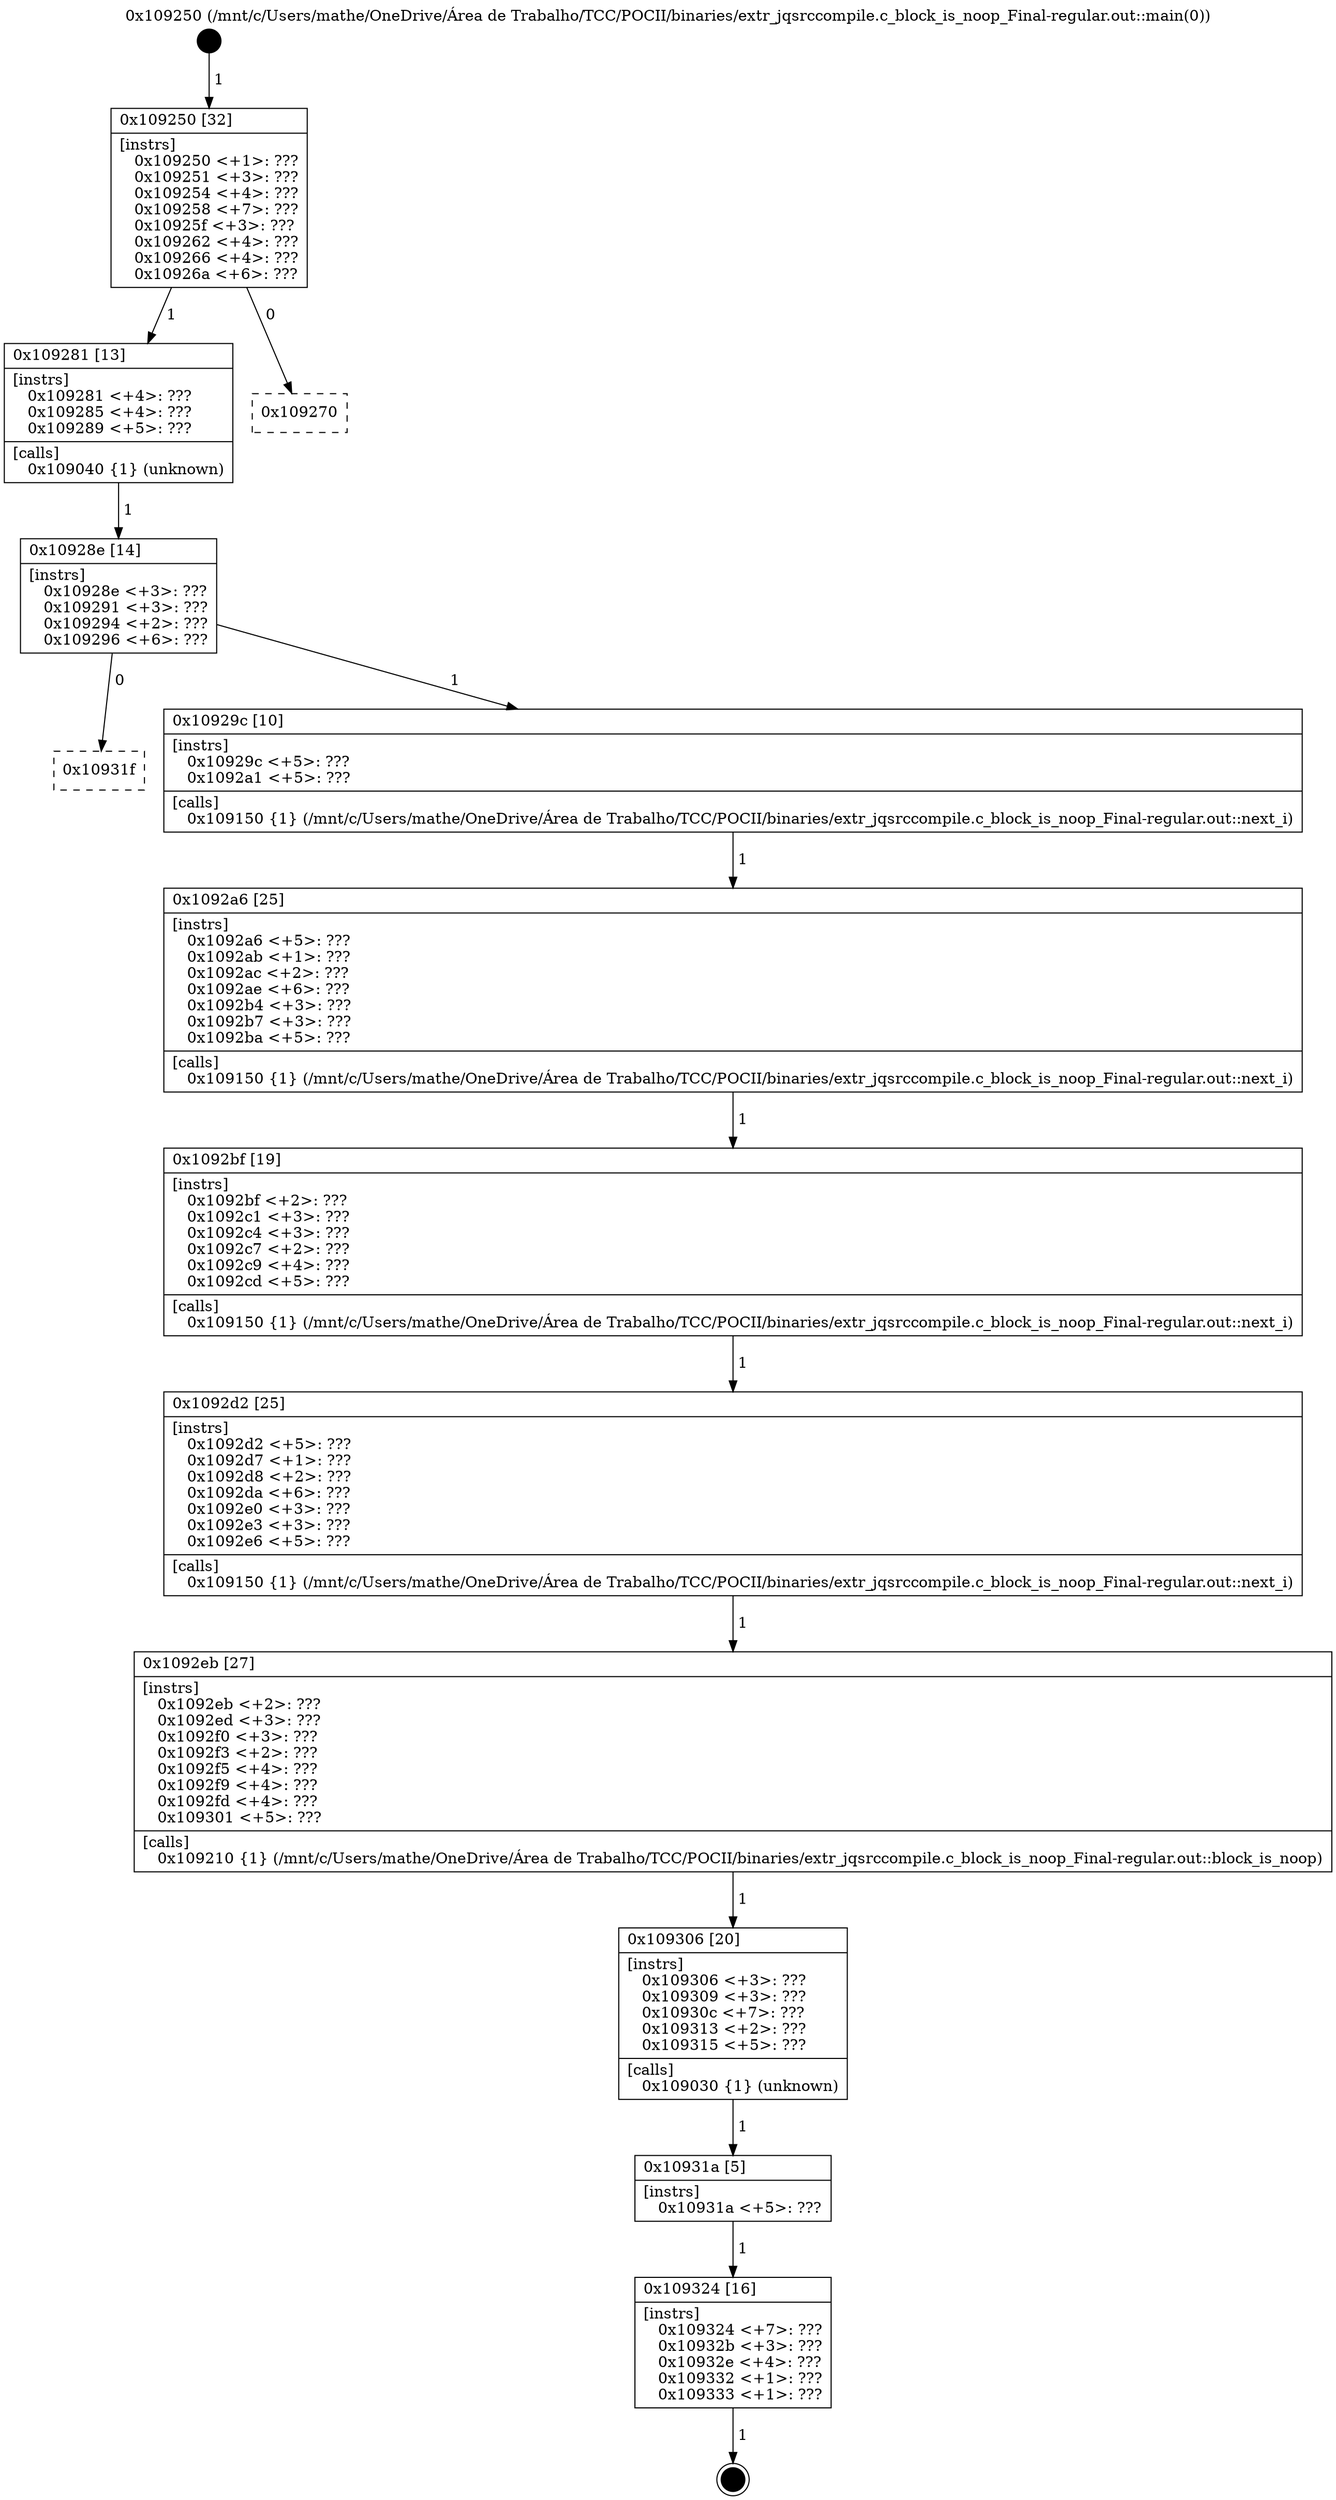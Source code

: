 digraph "0x109250" {
  label = "0x109250 (/mnt/c/Users/mathe/OneDrive/Área de Trabalho/TCC/POCII/binaries/extr_jqsrccompile.c_block_is_noop_Final-regular.out::main(0))"
  labelloc = "t"
  node[shape=record]

  Entry [label="",width=0.3,height=0.3,shape=circle,fillcolor=black,style=filled]
  "0x109250" [label="{
     0x109250 [32]\l
     | [instrs]\l
     &nbsp;&nbsp;0x109250 \<+1\>: ???\l
     &nbsp;&nbsp;0x109251 \<+3\>: ???\l
     &nbsp;&nbsp;0x109254 \<+4\>: ???\l
     &nbsp;&nbsp;0x109258 \<+7\>: ???\l
     &nbsp;&nbsp;0x10925f \<+3\>: ???\l
     &nbsp;&nbsp;0x109262 \<+4\>: ???\l
     &nbsp;&nbsp;0x109266 \<+4\>: ???\l
     &nbsp;&nbsp;0x10926a \<+6\>: ???\l
  }"]
  "0x109281" [label="{
     0x109281 [13]\l
     | [instrs]\l
     &nbsp;&nbsp;0x109281 \<+4\>: ???\l
     &nbsp;&nbsp;0x109285 \<+4\>: ???\l
     &nbsp;&nbsp;0x109289 \<+5\>: ???\l
     | [calls]\l
     &nbsp;&nbsp;0x109040 \{1\} (unknown)\l
  }"]
  "0x109270" [label="{
     0x109270\l
  }", style=dashed]
  "0x10928e" [label="{
     0x10928e [14]\l
     | [instrs]\l
     &nbsp;&nbsp;0x10928e \<+3\>: ???\l
     &nbsp;&nbsp;0x109291 \<+3\>: ???\l
     &nbsp;&nbsp;0x109294 \<+2\>: ???\l
     &nbsp;&nbsp;0x109296 \<+6\>: ???\l
  }"]
  "0x10931f" [label="{
     0x10931f\l
  }", style=dashed]
  "0x10929c" [label="{
     0x10929c [10]\l
     | [instrs]\l
     &nbsp;&nbsp;0x10929c \<+5\>: ???\l
     &nbsp;&nbsp;0x1092a1 \<+5\>: ???\l
     | [calls]\l
     &nbsp;&nbsp;0x109150 \{1\} (/mnt/c/Users/mathe/OneDrive/Área de Trabalho/TCC/POCII/binaries/extr_jqsrccompile.c_block_is_noop_Final-regular.out::next_i)\l
  }"]
  Exit [label="",width=0.3,height=0.3,shape=circle,fillcolor=black,style=filled,peripheries=2]
  "0x1092a6" [label="{
     0x1092a6 [25]\l
     | [instrs]\l
     &nbsp;&nbsp;0x1092a6 \<+5\>: ???\l
     &nbsp;&nbsp;0x1092ab \<+1\>: ???\l
     &nbsp;&nbsp;0x1092ac \<+2\>: ???\l
     &nbsp;&nbsp;0x1092ae \<+6\>: ???\l
     &nbsp;&nbsp;0x1092b4 \<+3\>: ???\l
     &nbsp;&nbsp;0x1092b7 \<+3\>: ???\l
     &nbsp;&nbsp;0x1092ba \<+5\>: ???\l
     | [calls]\l
     &nbsp;&nbsp;0x109150 \{1\} (/mnt/c/Users/mathe/OneDrive/Área de Trabalho/TCC/POCII/binaries/extr_jqsrccompile.c_block_is_noop_Final-regular.out::next_i)\l
  }"]
  "0x1092bf" [label="{
     0x1092bf [19]\l
     | [instrs]\l
     &nbsp;&nbsp;0x1092bf \<+2\>: ???\l
     &nbsp;&nbsp;0x1092c1 \<+3\>: ???\l
     &nbsp;&nbsp;0x1092c4 \<+3\>: ???\l
     &nbsp;&nbsp;0x1092c7 \<+2\>: ???\l
     &nbsp;&nbsp;0x1092c9 \<+4\>: ???\l
     &nbsp;&nbsp;0x1092cd \<+5\>: ???\l
     | [calls]\l
     &nbsp;&nbsp;0x109150 \{1\} (/mnt/c/Users/mathe/OneDrive/Área de Trabalho/TCC/POCII/binaries/extr_jqsrccompile.c_block_is_noop_Final-regular.out::next_i)\l
  }"]
  "0x1092d2" [label="{
     0x1092d2 [25]\l
     | [instrs]\l
     &nbsp;&nbsp;0x1092d2 \<+5\>: ???\l
     &nbsp;&nbsp;0x1092d7 \<+1\>: ???\l
     &nbsp;&nbsp;0x1092d8 \<+2\>: ???\l
     &nbsp;&nbsp;0x1092da \<+6\>: ???\l
     &nbsp;&nbsp;0x1092e0 \<+3\>: ???\l
     &nbsp;&nbsp;0x1092e3 \<+3\>: ???\l
     &nbsp;&nbsp;0x1092e6 \<+5\>: ???\l
     | [calls]\l
     &nbsp;&nbsp;0x109150 \{1\} (/mnt/c/Users/mathe/OneDrive/Área de Trabalho/TCC/POCII/binaries/extr_jqsrccompile.c_block_is_noop_Final-regular.out::next_i)\l
  }"]
  "0x1092eb" [label="{
     0x1092eb [27]\l
     | [instrs]\l
     &nbsp;&nbsp;0x1092eb \<+2\>: ???\l
     &nbsp;&nbsp;0x1092ed \<+3\>: ???\l
     &nbsp;&nbsp;0x1092f0 \<+3\>: ???\l
     &nbsp;&nbsp;0x1092f3 \<+2\>: ???\l
     &nbsp;&nbsp;0x1092f5 \<+4\>: ???\l
     &nbsp;&nbsp;0x1092f9 \<+4\>: ???\l
     &nbsp;&nbsp;0x1092fd \<+4\>: ???\l
     &nbsp;&nbsp;0x109301 \<+5\>: ???\l
     | [calls]\l
     &nbsp;&nbsp;0x109210 \{1\} (/mnt/c/Users/mathe/OneDrive/Área de Trabalho/TCC/POCII/binaries/extr_jqsrccompile.c_block_is_noop_Final-regular.out::block_is_noop)\l
  }"]
  "0x109306" [label="{
     0x109306 [20]\l
     | [instrs]\l
     &nbsp;&nbsp;0x109306 \<+3\>: ???\l
     &nbsp;&nbsp;0x109309 \<+3\>: ???\l
     &nbsp;&nbsp;0x10930c \<+7\>: ???\l
     &nbsp;&nbsp;0x109313 \<+2\>: ???\l
     &nbsp;&nbsp;0x109315 \<+5\>: ???\l
     | [calls]\l
     &nbsp;&nbsp;0x109030 \{1\} (unknown)\l
  }"]
  "0x10931a" [label="{
     0x10931a [5]\l
     | [instrs]\l
     &nbsp;&nbsp;0x10931a \<+5\>: ???\l
  }"]
  "0x109324" [label="{
     0x109324 [16]\l
     | [instrs]\l
     &nbsp;&nbsp;0x109324 \<+7\>: ???\l
     &nbsp;&nbsp;0x10932b \<+3\>: ???\l
     &nbsp;&nbsp;0x10932e \<+4\>: ???\l
     &nbsp;&nbsp;0x109332 \<+1\>: ???\l
     &nbsp;&nbsp;0x109333 \<+1\>: ???\l
  }"]
  Entry -> "0x109250" [label=" 1"]
  "0x109250" -> "0x109281" [label=" 1"]
  "0x109250" -> "0x109270" [label=" 0"]
  "0x109281" -> "0x10928e" [label=" 1"]
  "0x10928e" -> "0x10931f" [label=" 0"]
  "0x10928e" -> "0x10929c" [label=" 1"]
  "0x109324" -> Exit [label=" 1"]
  "0x10929c" -> "0x1092a6" [label=" 1"]
  "0x1092a6" -> "0x1092bf" [label=" 1"]
  "0x1092bf" -> "0x1092d2" [label=" 1"]
  "0x1092d2" -> "0x1092eb" [label=" 1"]
  "0x1092eb" -> "0x109306" [label=" 1"]
  "0x109306" -> "0x10931a" [label=" 1"]
  "0x10931a" -> "0x109324" [label=" 1"]
}
